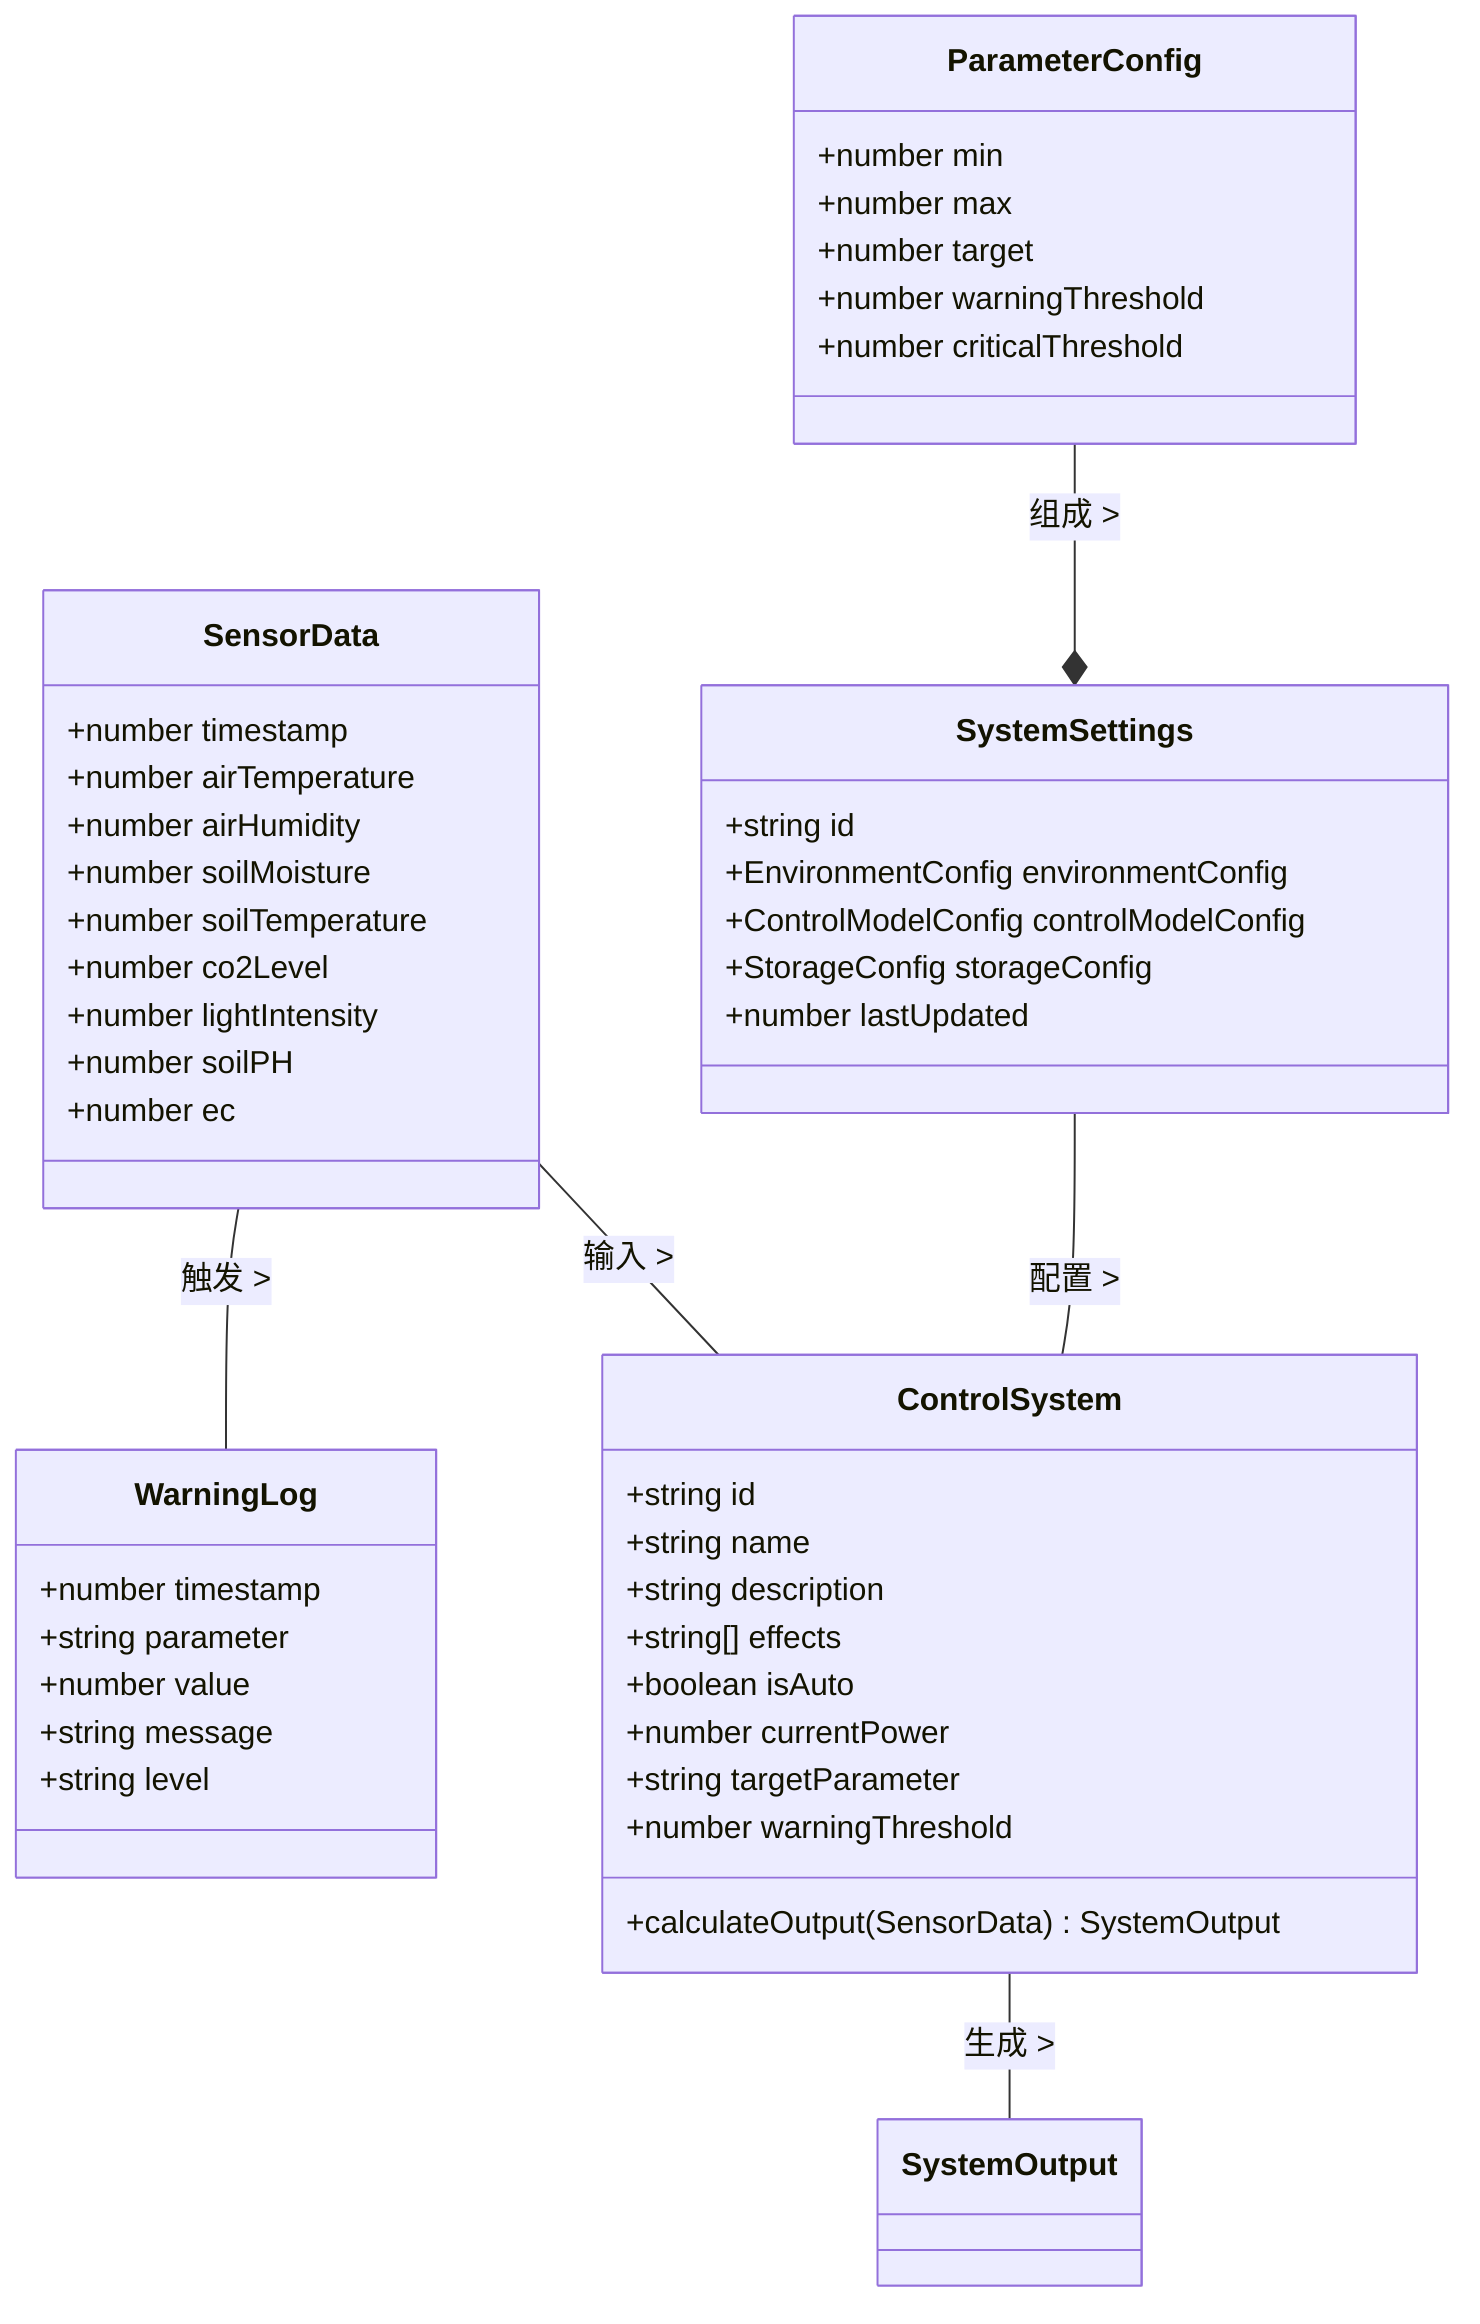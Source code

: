 classDiagram
    class SensorData {
        +number timestamp
        +number airTemperature
        +number airHumidity
        +number soilMoisture
        +number soilTemperature
        +number co2Level
        +number lightIntensity
        +number soilPH
        +number ec
    }
    
    class WarningLog {
        +number timestamp
        +string parameter
        +number value
        +string message
        +string level
    }
    
    class SystemSettings {
        +string id
        +EnvironmentConfig environmentConfig
        +ControlModelConfig controlModelConfig
        +StorageConfig storageConfig
        +number lastUpdated
    }
    
    class ControlSystem {
        +string id
        +string name
        +string description
        +string[] effects
        +boolean isAuto
        +number currentPower
        +string targetParameter
        +number warningThreshold
        +calculateOutput(SensorData) SystemOutput
    }
    
    class ParameterConfig {
        +number min
        +number max
        +number target
        +number warningThreshold
        +number criticalThreshold
    }
    
    SensorData -- ControlSystem : 输入 >
    ControlSystem -- SystemOutput : 生成 >
    SystemSettings -- ControlSystem : 配置 >
    SensorData -- WarningLog : 触发 >
    ParameterConfig --* SystemSettings : 组成 >